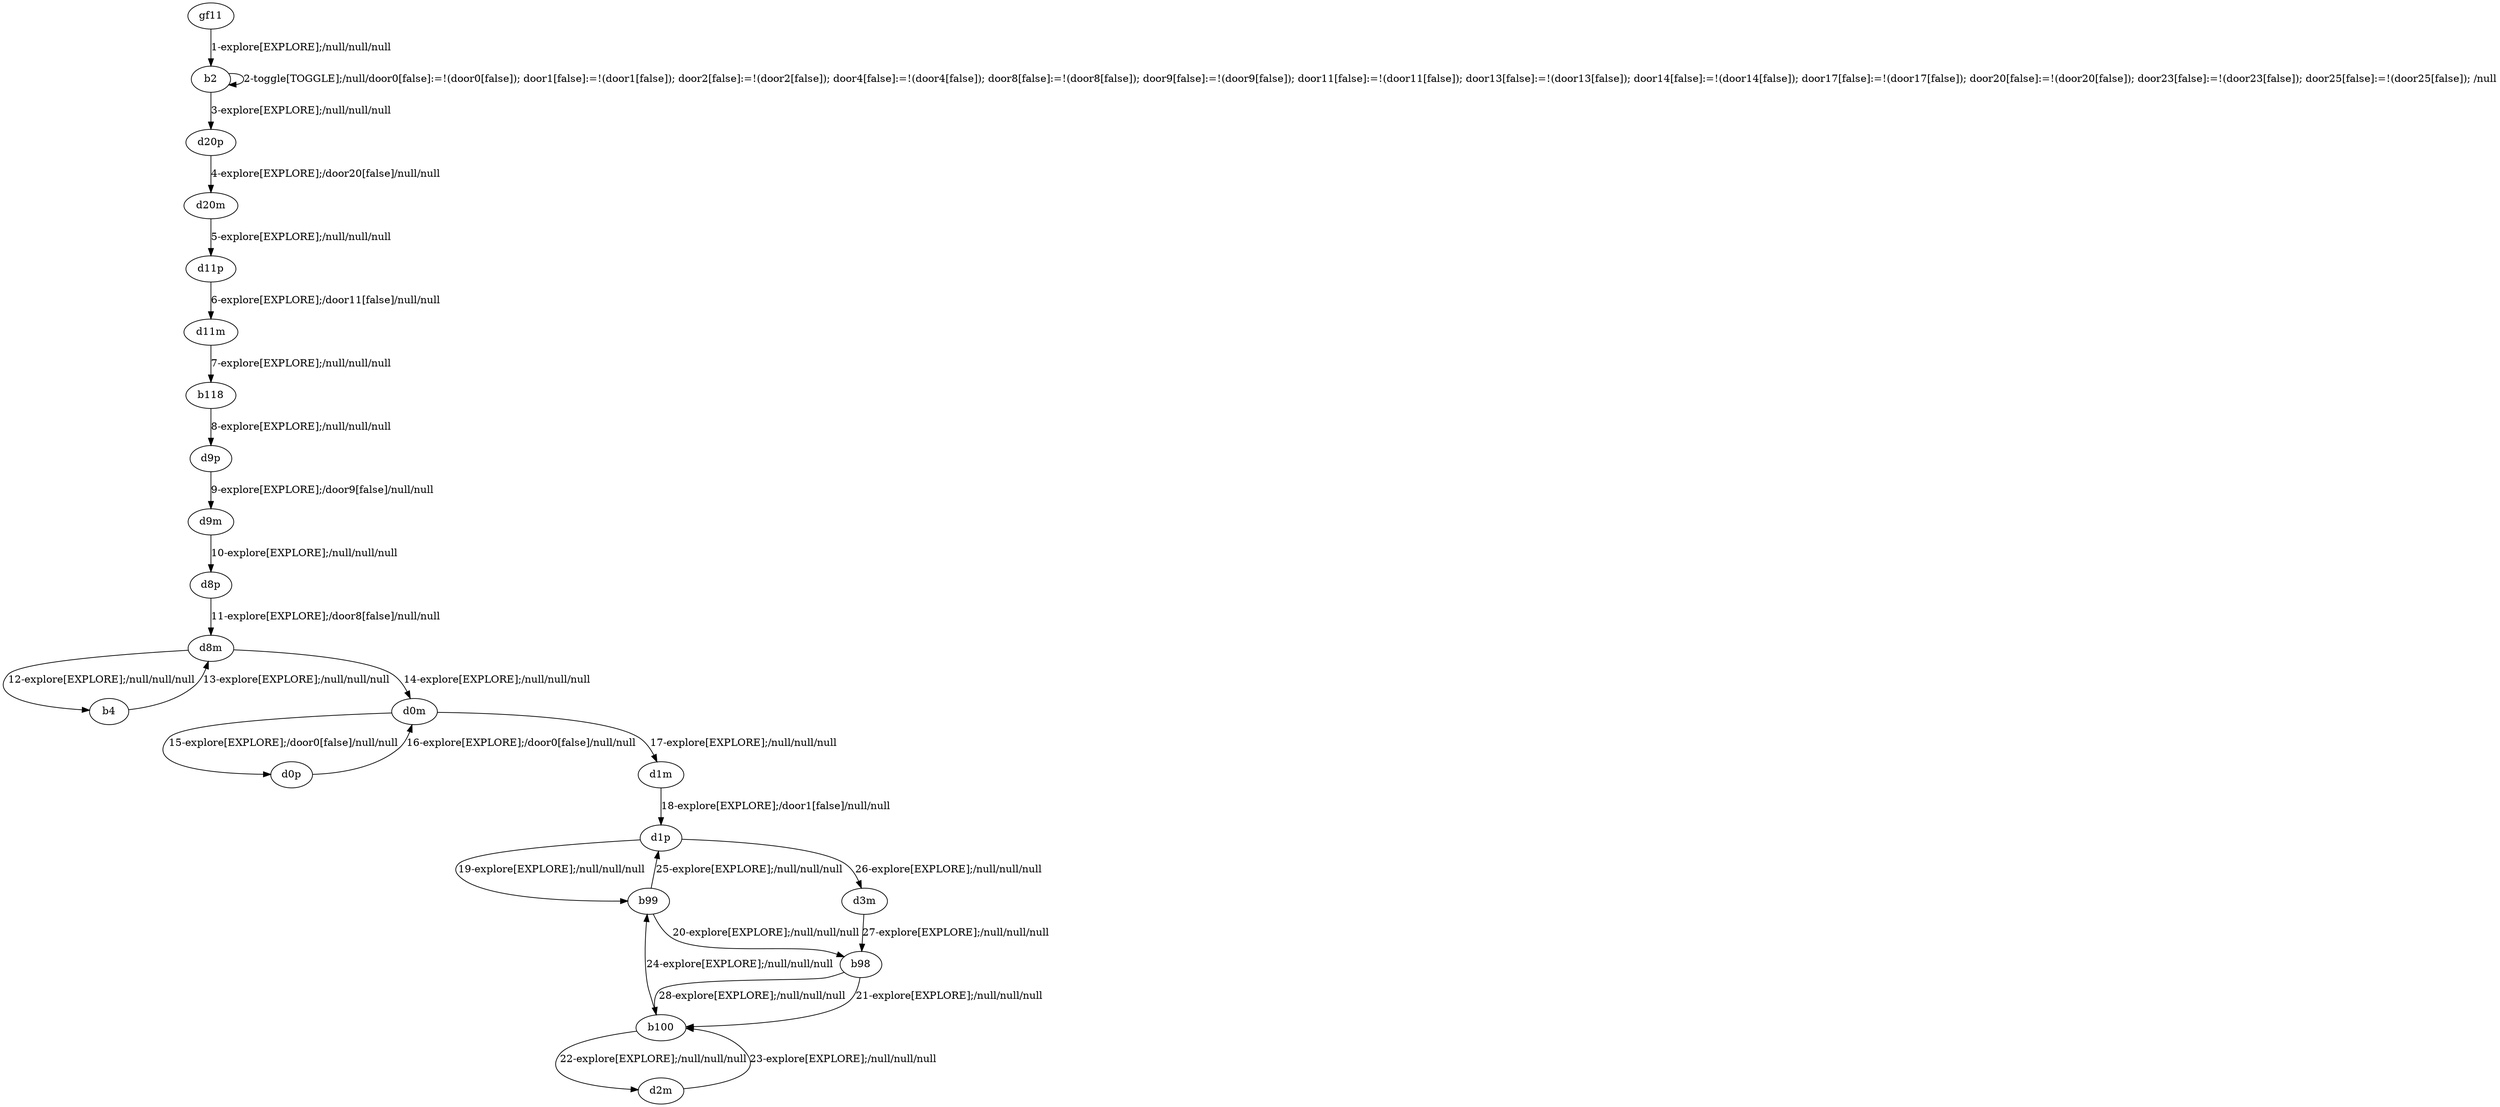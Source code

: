 # Total number of goals covered by this test: 1
# d3m --> b98

digraph g {
"gf11" -> "b2" [label = "1-explore[EXPLORE];/null/null/null"];
"b2" -> "b2" [label = "2-toggle[TOGGLE];/null/door0[false]:=!(door0[false]); door1[false]:=!(door1[false]); door2[false]:=!(door2[false]); door4[false]:=!(door4[false]); door8[false]:=!(door8[false]); door9[false]:=!(door9[false]); door11[false]:=!(door11[false]); door13[false]:=!(door13[false]); door14[false]:=!(door14[false]); door17[false]:=!(door17[false]); door20[false]:=!(door20[false]); door23[false]:=!(door23[false]); door25[false]:=!(door25[false]); /null"];
"b2" -> "d20p" [label = "3-explore[EXPLORE];/null/null/null"];
"d20p" -> "d20m" [label = "4-explore[EXPLORE];/door20[false]/null/null"];
"d20m" -> "d11p" [label = "5-explore[EXPLORE];/null/null/null"];
"d11p" -> "d11m" [label = "6-explore[EXPLORE];/door11[false]/null/null"];
"d11m" -> "b118" [label = "7-explore[EXPLORE];/null/null/null"];
"b118" -> "d9p" [label = "8-explore[EXPLORE];/null/null/null"];
"d9p" -> "d9m" [label = "9-explore[EXPLORE];/door9[false]/null/null"];
"d9m" -> "d8p" [label = "10-explore[EXPLORE];/null/null/null"];
"d8p" -> "d8m" [label = "11-explore[EXPLORE];/door8[false]/null/null"];
"d8m" -> "b4" [label = "12-explore[EXPLORE];/null/null/null"];
"b4" -> "d8m" [label = "13-explore[EXPLORE];/null/null/null"];
"d8m" -> "d0m" [label = "14-explore[EXPLORE];/null/null/null"];
"d0m" -> "d0p" [label = "15-explore[EXPLORE];/door0[false]/null/null"];
"d0p" -> "d0m" [label = "16-explore[EXPLORE];/door0[false]/null/null"];
"d0m" -> "d1m" [label = "17-explore[EXPLORE];/null/null/null"];
"d1m" -> "d1p" [label = "18-explore[EXPLORE];/door1[false]/null/null"];
"d1p" -> "b99" [label = "19-explore[EXPLORE];/null/null/null"];
"b99" -> "b98" [label = "20-explore[EXPLORE];/null/null/null"];
"b98" -> "b100" [label = "21-explore[EXPLORE];/null/null/null"];
"b100" -> "d2m" [label = "22-explore[EXPLORE];/null/null/null"];
"d2m" -> "b100" [label = "23-explore[EXPLORE];/null/null/null"];
"b100" -> "b99" [label = "24-explore[EXPLORE];/null/null/null"];
"b99" -> "d1p" [label = "25-explore[EXPLORE];/null/null/null"];
"d1p" -> "d3m" [label = "26-explore[EXPLORE];/null/null/null"];
"d3m" -> "b98" [label = "27-explore[EXPLORE];/null/null/null"];
"b98" -> "b100" [label = "28-explore[EXPLORE];/null/null/null"];
}